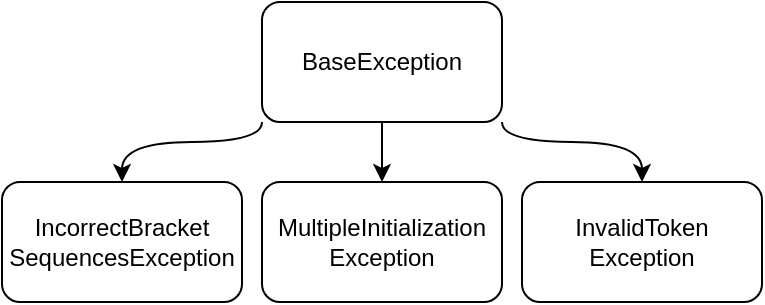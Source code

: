 <mxfile version="21.2.8" type="device">
  <diagram name="Страница 1" id="DNq1lsNRhrpzMSqACYgA">
    <mxGraphModel dx="690" dy="695" grid="1" gridSize="10" guides="1" tooltips="1" connect="1" arrows="1" fold="1" page="1" pageScale="1" pageWidth="827" pageHeight="1169" math="0" shadow="0">
      <root>
        <mxCell id="0" />
        <mxCell id="1" parent="0" />
        <mxCell id="DEMep_bmxYl0qEAVx6pX-5" style="edgeStyle=orthogonalEdgeStyle;rounded=0;orthogonalLoop=1;jettySize=auto;html=1;exitX=0;exitY=1;exitDx=0;exitDy=0;entryX=0.5;entryY=0;entryDx=0;entryDy=0;curved=1;" parent="1" source="DEMep_bmxYl0qEAVx6pX-1" target="DEMep_bmxYl0qEAVx6pX-2" edge="1">
          <mxGeometry relative="1" as="geometry">
            <Array as="points">
              <mxPoint x="170" y="210" />
              <mxPoint x="100" y="210" />
            </Array>
          </mxGeometry>
        </mxCell>
        <mxCell id="DEMep_bmxYl0qEAVx6pX-6" style="edgeStyle=orthogonalEdgeStyle;rounded=0;orthogonalLoop=1;jettySize=auto;html=1;exitX=0.5;exitY=1;exitDx=0;exitDy=0;entryX=0.5;entryY=0;entryDx=0;entryDy=0;" parent="1" source="DEMep_bmxYl0qEAVx6pX-1" target="DEMep_bmxYl0qEAVx6pX-3" edge="1">
          <mxGeometry relative="1" as="geometry" />
        </mxCell>
        <mxCell id="DEMep_bmxYl0qEAVx6pX-7" style="edgeStyle=orthogonalEdgeStyle;rounded=0;orthogonalLoop=1;jettySize=auto;html=1;exitX=1;exitY=1;exitDx=0;exitDy=0;curved=1;" parent="1" source="DEMep_bmxYl0qEAVx6pX-1" target="DEMep_bmxYl0qEAVx6pX-4" edge="1">
          <mxGeometry relative="1" as="geometry">
            <Array as="points">
              <mxPoint x="290" y="210" />
              <mxPoint x="360" y="210" />
            </Array>
          </mxGeometry>
        </mxCell>
        <mxCell id="DEMep_bmxYl0qEAVx6pX-1" value="BaseException" style="rounded=1;whiteSpace=wrap;html=1;" parent="1" vertex="1">
          <mxGeometry x="170" y="140" width="120" height="60" as="geometry" />
        </mxCell>
        <mxCell id="DEMep_bmxYl0qEAVx6pX-2" value="IncorrectBracket&lt;br&gt;SequencesException" style="rounded=1;whiteSpace=wrap;html=1;" parent="1" vertex="1">
          <mxGeometry x="40" y="230" width="120" height="60" as="geometry" />
        </mxCell>
        <mxCell id="DEMep_bmxYl0qEAVx6pX-3" value="MultipleInitialization&lt;br&gt;Exception" style="rounded=1;whiteSpace=wrap;html=1;" parent="1" vertex="1">
          <mxGeometry x="170" y="230" width="120" height="60" as="geometry" />
        </mxCell>
        <mxCell id="DEMep_bmxYl0qEAVx6pX-4" value="InvalidToken&lt;br&gt;Exception" style="rounded=1;whiteSpace=wrap;html=1;" parent="1" vertex="1">
          <mxGeometry x="300" y="230" width="120" height="60" as="geometry" />
        </mxCell>
      </root>
    </mxGraphModel>
  </diagram>
</mxfile>
